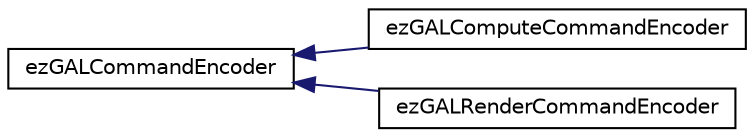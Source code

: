 digraph "Graphical Class Hierarchy"
{
 // LATEX_PDF_SIZE
  edge [fontname="Helvetica",fontsize="10",labelfontname="Helvetica",labelfontsize="10"];
  node [fontname="Helvetica",fontsize="10",shape=record];
  rankdir="LR";
  Node0 [label="ezGALCommandEncoder",height=0.2,width=0.4,color="black", fillcolor="white", style="filled",URL="$de/d3d/classez_g_a_l_command_encoder.htm",tooltip=" "];
  Node0 -> Node1 [dir="back",color="midnightblue",fontsize="10",style="solid",fontname="Helvetica"];
  Node1 [label="ezGALComputeCommandEncoder",height=0.2,width=0.4,color="black", fillcolor="white", style="filled",URL="$d7/d15/classez_g_a_l_compute_command_encoder.htm",tooltip=" "];
  Node0 -> Node2 [dir="back",color="midnightblue",fontsize="10",style="solid",fontname="Helvetica"];
  Node2 [label="ezGALRenderCommandEncoder",height=0.2,width=0.4,color="black", fillcolor="white", style="filled",URL="$d7/dcd/classez_g_a_l_render_command_encoder.htm",tooltip=" "];
}
